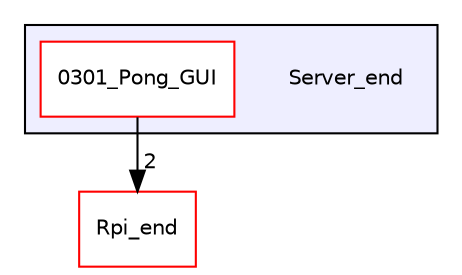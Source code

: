 digraph "/home/finlay/RTEP1/Server_end" {
  compound=true
  node [ fontsize="10", fontname="Helvetica"];
  edge [ labelfontsize="10", labelfontname="Helvetica"];
  subgraph clusterdir_448a74561f0efab6356107d418ecc187 {
    graph [ bgcolor="#eeeeff", pencolor="black", label="" URL="dir_448a74561f0efab6356107d418ecc187.html"];
    dir_448a74561f0efab6356107d418ecc187 [shape=plaintext label="Server_end"];
    dir_38e871420ebf182afc0f08104fa68a5e [shape=box label="0301_Pong_GUI" color="red" fillcolor="white" style="filled" URL="dir_38e871420ebf182afc0f08104fa68a5e.html"];
  }
  dir_055a16307f33c4427eac748495cdd32d [shape=box label="Rpi_end" fillcolor="white" style="filled" color="red" URL="dir_055a16307f33c4427eac748495cdd32d.html"];
  dir_38e871420ebf182afc0f08104fa68a5e->dir_055a16307f33c4427eac748495cdd32d [headlabel="2", labeldistance=1.5 headhref="dir_000003_000000.html"];
}
